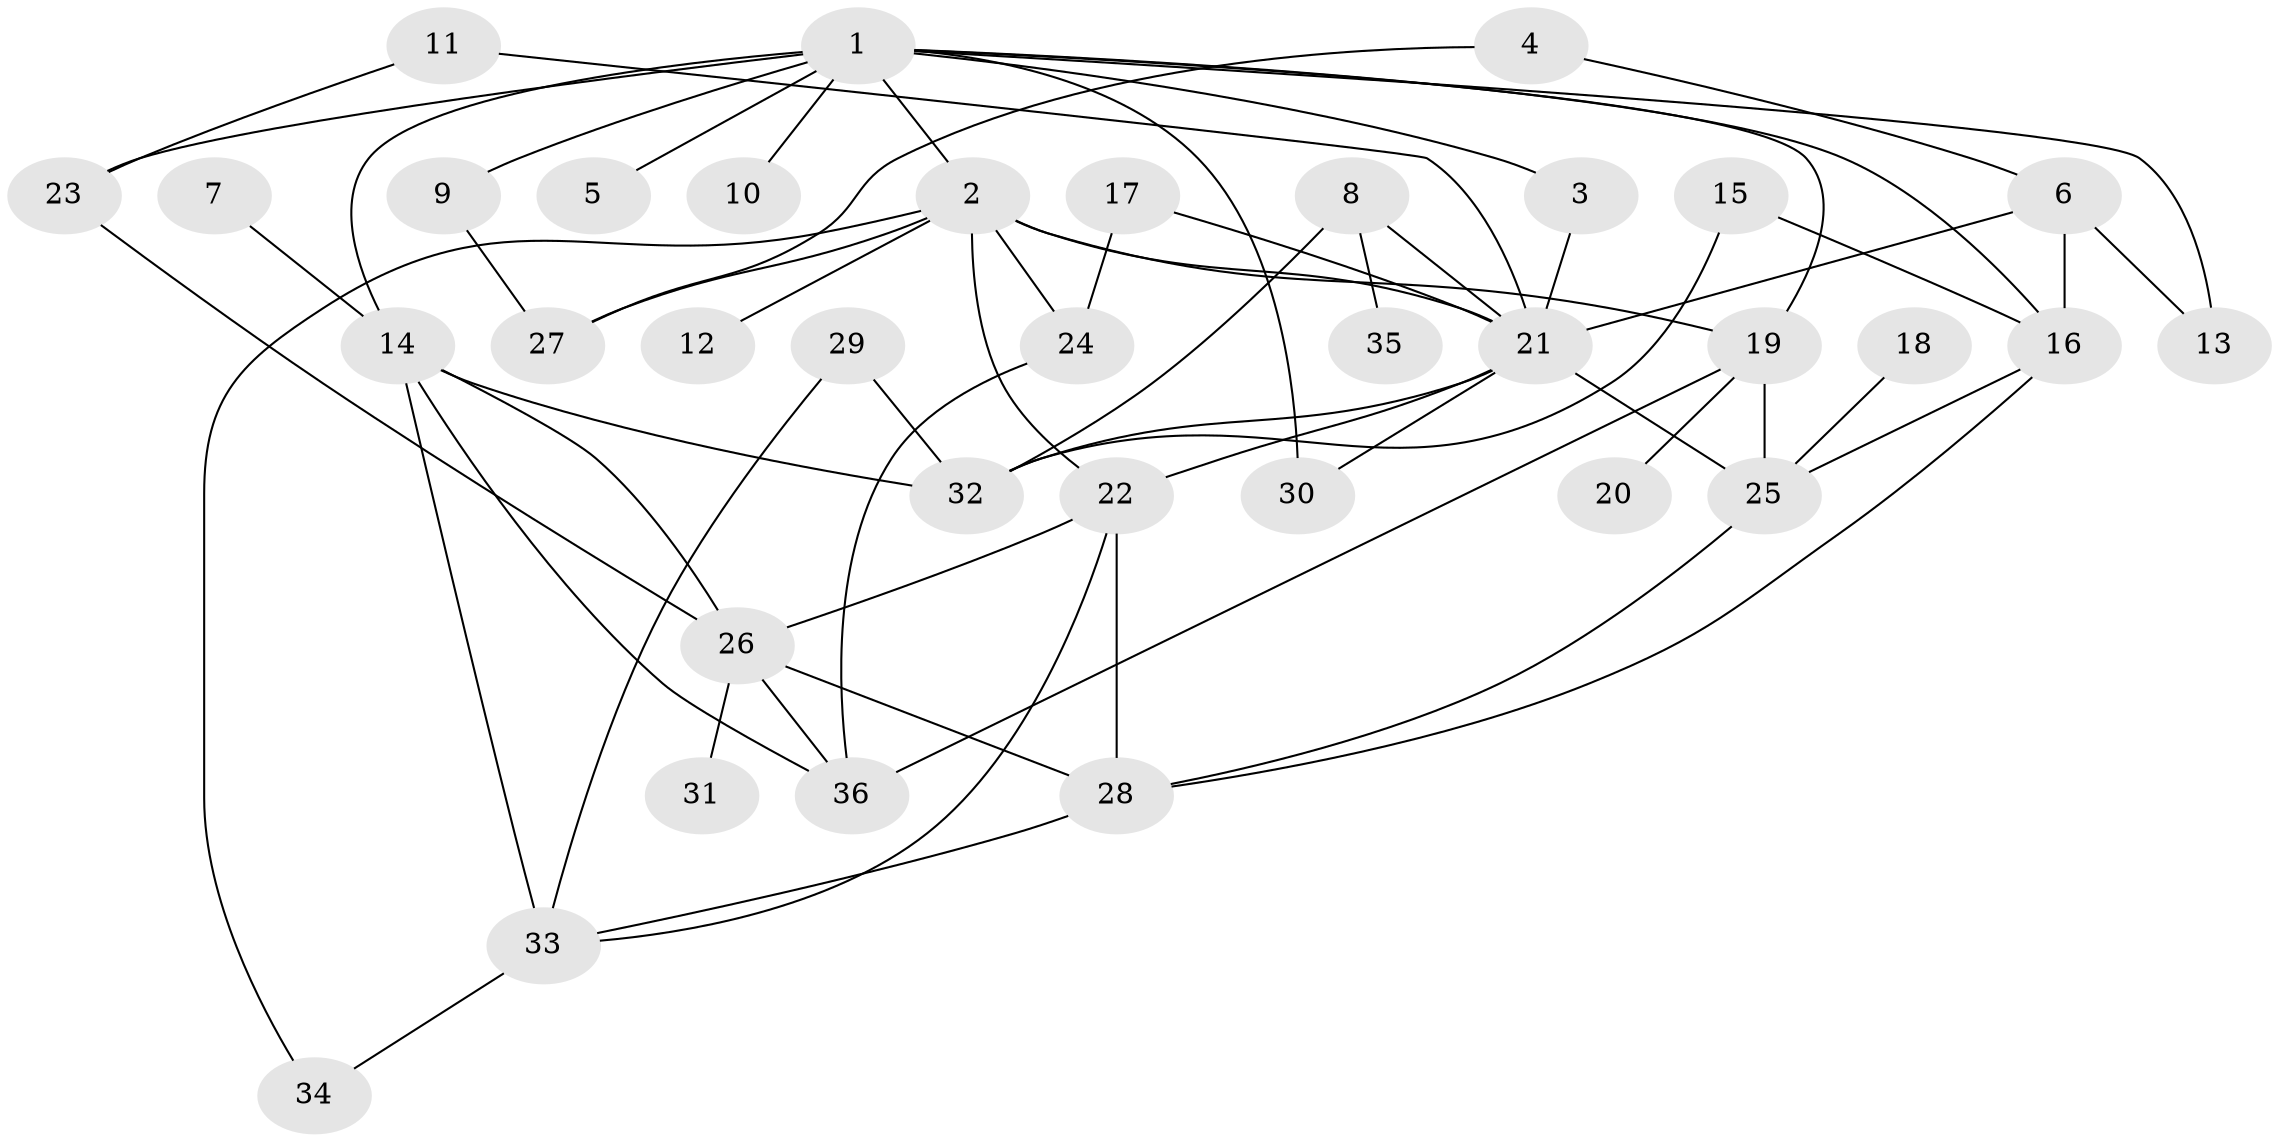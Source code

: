 // original degree distribution, {8: 0.028169014084507043, 6: 0.08450704225352113, 3: 0.2112676056338028, 2: 0.323943661971831, 4: 0.11267605633802817, 1: 0.19718309859154928, 5: 0.04225352112676056}
// Generated by graph-tools (version 1.1) at 2025/49/03/09/25 03:49:27]
// undirected, 36 vertices, 62 edges
graph export_dot {
graph [start="1"]
  node [color=gray90,style=filled];
  1;
  2;
  3;
  4;
  5;
  6;
  7;
  8;
  9;
  10;
  11;
  12;
  13;
  14;
  15;
  16;
  17;
  18;
  19;
  20;
  21;
  22;
  23;
  24;
  25;
  26;
  27;
  28;
  29;
  30;
  31;
  32;
  33;
  34;
  35;
  36;
  1 -- 2 [weight=1.0];
  1 -- 3 [weight=1.0];
  1 -- 5 [weight=1.0];
  1 -- 9 [weight=1.0];
  1 -- 10 [weight=1.0];
  1 -- 13 [weight=1.0];
  1 -- 14 [weight=1.0];
  1 -- 16 [weight=1.0];
  1 -- 19 [weight=1.0];
  1 -- 23 [weight=2.0];
  1 -- 30 [weight=1.0];
  2 -- 12 [weight=1.0];
  2 -- 19 [weight=1.0];
  2 -- 21 [weight=1.0];
  2 -- 22 [weight=2.0];
  2 -- 24 [weight=1.0];
  2 -- 27 [weight=1.0];
  2 -- 34 [weight=1.0];
  3 -- 21 [weight=1.0];
  4 -- 6 [weight=1.0];
  4 -- 27 [weight=1.0];
  6 -- 13 [weight=2.0];
  6 -- 16 [weight=1.0];
  6 -- 21 [weight=1.0];
  7 -- 14 [weight=1.0];
  8 -- 21 [weight=1.0];
  8 -- 32 [weight=1.0];
  8 -- 35 [weight=1.0];
  9 -- 27 [weight=1.0];
  11 -- 21 [weight=1.0];
  11 -- 23 [weight=1.0];
  14 -- 26 [weight=1.0];
  14 -- 32 [weight=1.0];
  14 -- 33 [weight=1.0];
  14 -- 36 [weight=1.0];
  15 -- 16 [weight=1.0];
  15 -- 32 [weight=1.0];
  16 -- 25 [weight=1.0];
  16 -- 28 [weight=1.0];
  17 -- 21 [weight=1.0];
  17 -- 24 [weight=1.0];
  18 -- 25 [weight=1.0];
  19 -- 20 [weight=1.0];
  19 -- 25 [weight=1.0];
  19 -- 36 [weight=1.0];
  21 -- 22 [weight=1.0];
  21 -- 25 [weight=2.0];
  21 -- 30 [weight=1.0];
  21 -- 32 [weight=1.0];
  22 -- 26 [weight=1.0];
  22 -- 28 [weight=1.0];
  22 -- 33 [weight=1.0];
  23 -- 26 [weight=1.0];
  24 -- 36 [weight=1.0];
  25 -- 28 [weight=1.0];
  26 -- 28 [weight=1.0];
  26 -- 31 [weight=1.0];
  26 -- 36 [weight=1.0];
  28 -- 33 [weight=1.0];
  29 -- 32 [weight=1.0];
  29 -- 33 [weight=1.0];
  33 -- 34 [weight=1.0];
}
